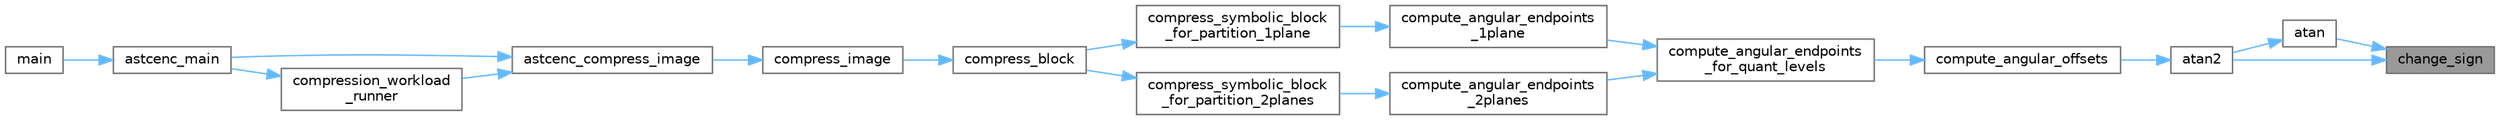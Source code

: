 digraph "change_sign"
{
 // LATEX_PDF_SIZE
  bgcolor="transparent";
  edge [fontname=Helvetica,fontsize=10,labelfontname=Helvetica,labelfontsize=10];
  node [fontname=Helvetica,fontsize=10,shape=box,height=0.2,width=0.4];
  rankdir="RL";
  Node1 [id="Node000001",label="change_sign",height=0.2,width=0.4,color="gray40", fillcolor="grey60", style="filled", fontcolor="black",tooltip="Return a with lanes negated if the b lane is negative."];
  Node1 -> Node2 [id="edge18_Node000001_Node000002",dir="back",color="steelblue1",style="solid",tooltip=" "];
  Node2 [id="Node000002",label="atan",height=0.2,width=0.4,color="grey40", fillcolor="white", style="filled",URL="$astcenc__vecmathlib_8h.html#a57f123f6c9bc31cdb2da321b778954a2",tooltip="Return fast, but approximate, vector atan(x)."];
  Node2 -> Node3 [id="edge19_Node000002_Node000003",dir="back",color="steelblue1",style="solid",tooltip=" "];
  Node3 [id="Node000003",label="atan2",height=0.2,width=0.4,color="grey40", fillcolor="white", style="filled",URL="$astcenc__vecmathlib_8h.html#a0d4a4b324b23d5b82c16b03e83a2d056",tooltip="Return fast, but approximate, vector atan2(x, y)."];
  Node3 -> Node4 [id="edge20_Node000003_Node000004",dir="back",color="steelblue1",style="solid",tooltip=" "];
  Node4 [id="Node000004",label="compute_angular_offsets",height=0.2,width=0.4,color="grey40", fillcolor="white", style="filled",URL="$astcenc__weight__align_8cpp.html#a54fb7b3aab0c6f60a65ce3dd07b088da",tooltip="Compute the angular alignment factors and offsets."];
  Node4 -> Node5 [id="edge21_Node000004_Node000005",dir="back",color="steelblue1",style="solid",tooltip=" "];
  Node5 [id="Node000005",label="compute_angular_endpoints\l_for_quant_levels",height=0.2,width=0.4,color="grey40", fillcolor="white", style="filled",URL="$astcenc__weight__align_8cpp.html#a52f057b7da5fc35adac361b3696ac963",tooltip="The main function for the angular algorithm."];
  Node5 -> Node6 [id="edge22_Node000005_Node000006",dir="back",color="steelblue1",style="solid",tooltip=" "];
  Node6 [id="Node000006",label="compute_angular_endpoints\l_1plane",height=0.2,width=0.4,color="grey40", fillcolor="white", style="filled",URL="$astcenc__weight__align_8cpp.html#af1b151d02c3af92eb002dc7172111233",tooltip="Compute the angular endpoints for one plane for each block mode."];
  Node6 -> Node7 [id="edge23_Node000006_Node000007",dir="back",color="steelblue1",style="solid",tooltip=" "];
  Node7 [id="Node000007",label="compress_symbolic_block\l_for_partition_1plane",height=0.2,width=0.4,color="grey40", fillcolor="white", style="filled",URL="$astcenc__compress__symbolic_8cpp.html#af5f518a15600c71922e69267dea2db99",tooltip="Compress a block using a chosen partitioning and 1 plane of weights."];
  Node7 -> Node8 [id="edge24_Node000007_Node000008",dir="back",color="steelblue1",style="solid",tooltip=" "];
  Node8 [id="Node000008",label="compress_block",height=0.2,width=0.4,color="grey40", fillcolor="white", style="filled",URL="$astcenc__compress__symbolic_8cpp.html#a579b9a2ceeecda2fb3abe63b8311df1c",tooltip="Compress an image block into a physical block."];
  Node8 -> Node9 [id="edge25_Node000008_Node000009",dir="back",color="steelblue1",style="solid",tooltip=" "];
  Node9 [id="Node000009",label="compress_image",height=0.2,width=0.4,color="grey40", fillcolor="white", style="filled",URL="$astcenc__entry_8cpp.html#acbecfd32ce013d567cac16a877c20f42",tooltip="Compress an image, after any preflight has completed."];
  Node9 -> Node10 [id="edge26_Node000009_Node000010",dir="back",color="steelblue1",style="solid",tooltip=" "];
  Node10 [id="Node000010",label="astcenc_compress_image",height=0.2,width=0.4,color="grey40", fillcolor="white", style="filled",URL="$astcenc__entry_8cpp.html#ad762aa055eed75156c99309158a40e90",tooltip="Compress an image."];
  Node10 -> Node11 [id="edge27_Node000010_Node000011",dir="back",color="steelblue1",style="solid",tooltip=" "];
  Node11 [id="Node000011",label="astcenc_main",height=0.2,width=0.4,color="grey40", fillcolor="white", style="filled",URL="$astcenccli__toplevel_8cpp.html#a073d18880f24fd648661b01d2e20340e",tooltip="Application entry point."];
  Node11 -> Node12 [id="edge28_Node000011_Node000012",dir="back",color="steelblue1",style="solid",tooltip=" "];
  Node12 [id="Node000012",label="main",height=0.2,width=0.4,color="grey40", fillcolor="white", style="filled",URL="$astcenccli__entry_8cpp.html#a3c04138a5bfe5d72780bb7e82a18e627",tooltip=" "];
  Node10 -> Node13 [id="edge29_Node000010_Node000013",dir="back",color="steelblue1",style="solid",tooltip=" "];
  Node13 [id="Node000013",label="compression_workload\l_runner",height=0.2,width=0.4,color="grey40", fillcolor="white", style="filled",URL="$astcenccli__toplevel_8cpp.html#a57bafe66bbd689a53aad2d190fe7a3fa",tooltip="Runner callback function for a compression worker thread."];
  Node13 -> Node11 [id="edge30_Node000013_Node000011",dir="back",color="steelblue1",style="solid",tooltip=" "];
  Node5 -> Node14 [id="edge31_Node000005_Node000014",dir="back",color="steelblue1",style="solid",tooltip=" "];
  Node14 [id="Node000014",label="compute_angular_endpoints\l_2planes",height=0.2,width=0.4,color="grey40", fillcolor="white", style="filled",URL="$astcenc__weight__align_8cpp.html#a571d7379fd52446338ef4fa7e700cb42",tooltip="Compute the angular endpoints for two planes for each block mode."];
  Node14 -> Node15 [id="edge32_Node000014_Node000015",dir="back",color="steelblue1",style="solid",tooltip=" "];
  Node15 [id="Node000015",label="compress_symbolic_block\l_for_partition_2planes",height=0.2,width=0.4,color="grey40", fillcolor="white", style="filled",URL="$astcenc__compress__symbolic_8cpp.html#af11a976c8ea386db054bef472ce0667c",tooltip="Compress a block using a chosen partitioning and 2 planes of weights."];
  Node15 -> Node8 [id="edge33_Node000015_Node000008",dir="back",color="steelblue1",style="solid",tooltip=" "];
  Node1 -> Node3 [id="edge34_Node000001_Node000003",dir="back",color="steelblue1",style="solid",tooltip=" "];
}
